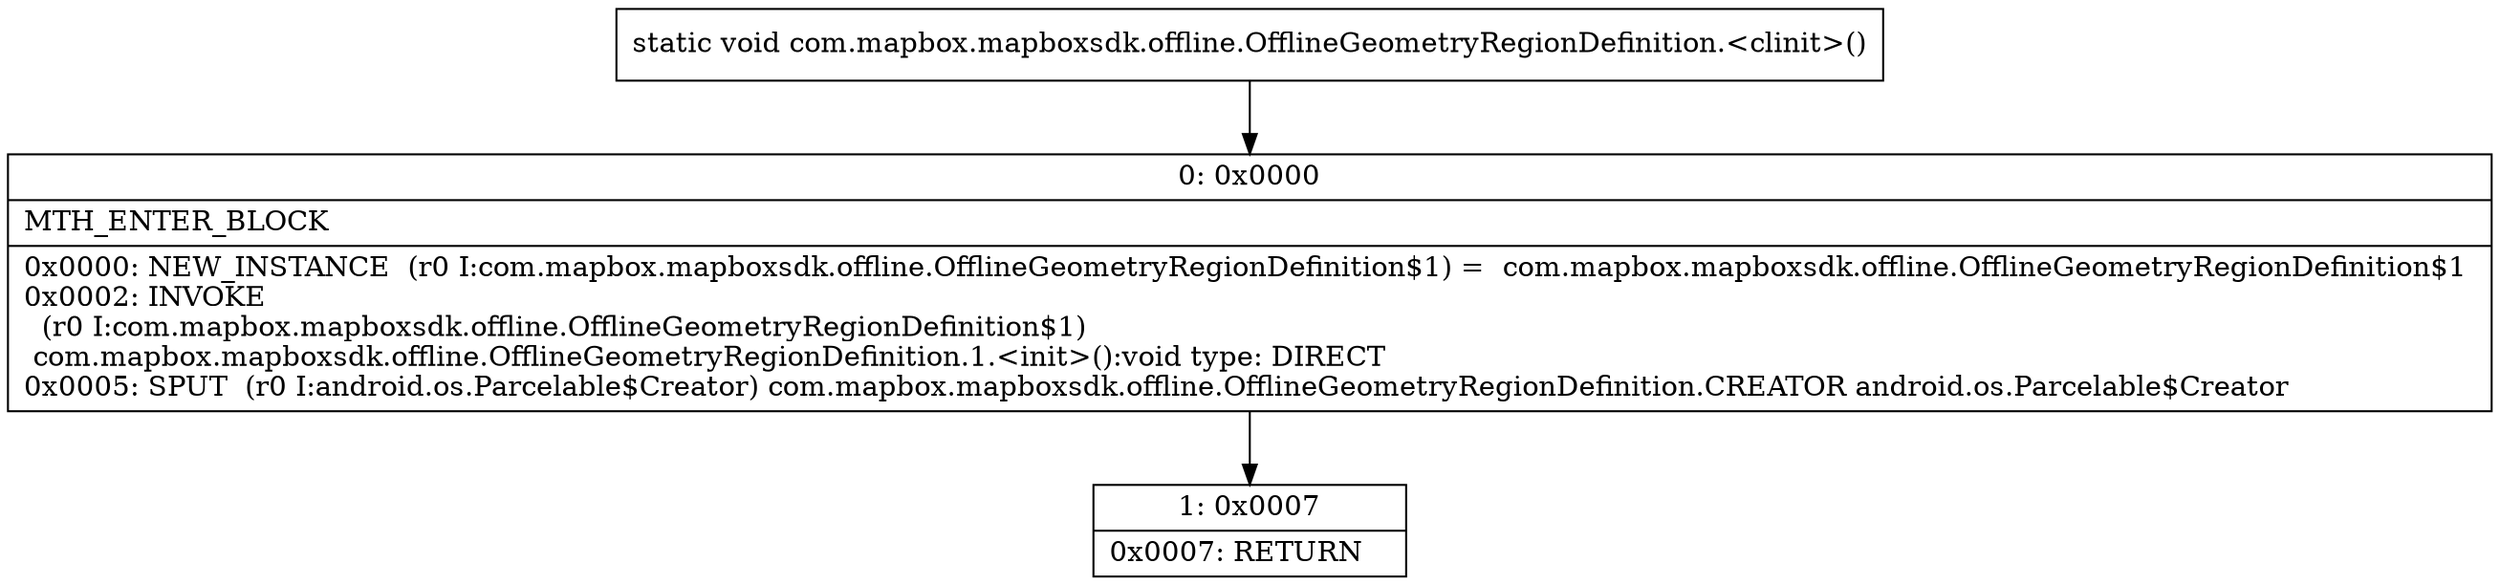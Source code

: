 digraph "CFG forcom.mapbox.mapboxsdk.offline.OfflineGeometryRegionDefinition.\<clinit\>()V" {
Node_0 [shape=record,label="{0\:\ 0x0000|MTH_ENTER_BLOCK\l|0x0000: NEW_INSTANCE  (r0 I:com.mapbox.mapboxsdk.offline.OfflineGeometryRegionDefinition$1) =  com.mapbox.mapboxsdk.offline.OfflineGeometryRegionDefinition$1 \l0x0002: INVOKE  \l  (r0 I:com.mapbox.mapboxsdk.offline.OfflineGeometryRegionDefinition$1)\l com.mapbox.mapboxsdk.offline.OfflineGeometryRegionDefinition.1.\<init\>():void type: DIRECT \l0x0005: SPUT  (r0 I:android.os.Parcelable$Creator) com.mapbox.mapboxsdk.offline.OfflineGeometryRegionDefinition.CREATOR android.os.Parcelable$Creator \l}"];
Node_1 [shape=record,label="{1\:\ 0x0007|0x0007: RETURN   \l}"];
MethodNode[shape=record,label="{static void com.mapbox.mapboxsdk.offline.OfflineGeometryRegionDefinition.\<clinit\>() }"];
MethodNode -> Node_0;
Node_0 -> Node_1;
}


